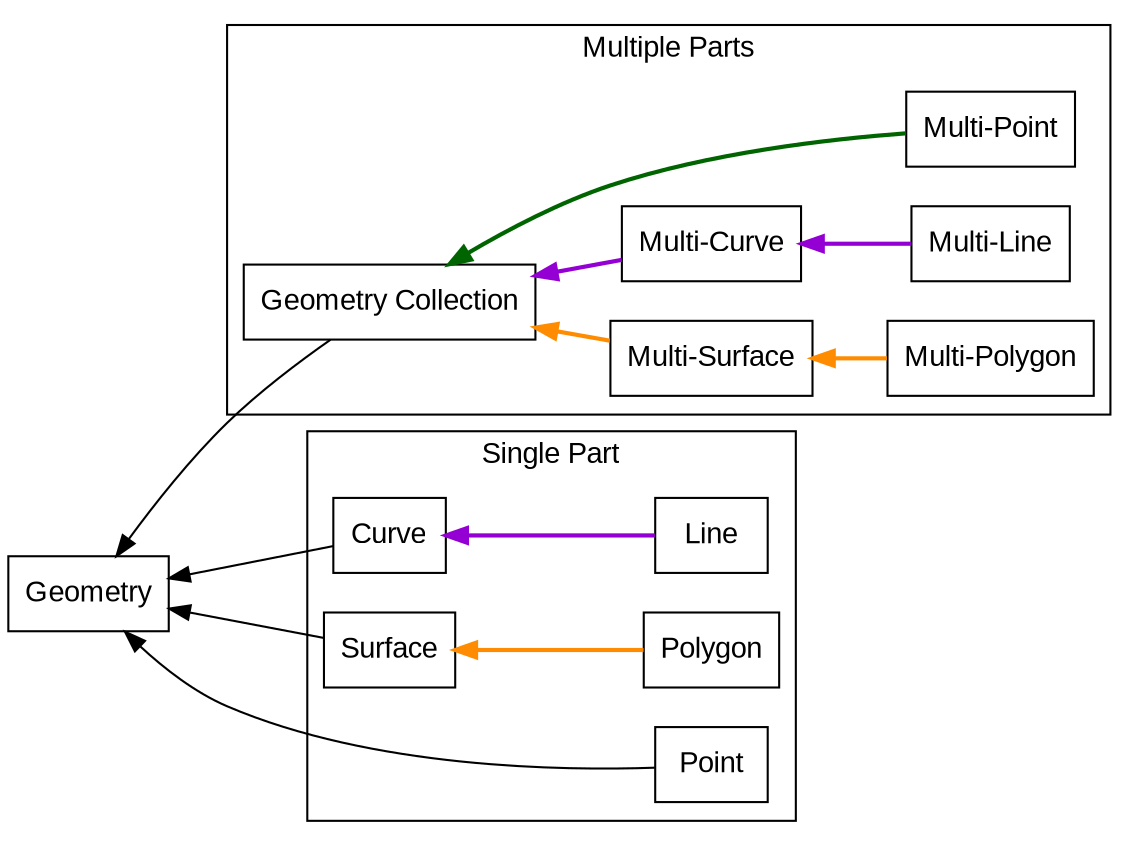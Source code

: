     digraph {

       node [shape=record, fontname="Arial"];
       rankdir = RL

      G [label="Geometry"]

        subgraph cluster_c2 {
          label = "Multiple Parts";
          fontname="Arial";
            "Multi-Point" -> "Geometry Collection" [color=darkgreen, penwidth = 2];
            "Multi-Curve" -> "Geometry Collection" [color=darkviolet, penwidth = 2];
            "Multi-Line" -> "Multi-Curve" [color=darkviolet, penwidth = 2];
            "Multi-Polygon" -> "Multi-Surface"  [color=darkorange, penwidth = 2];
            "Multi-Surface" -> "Geometry Collection" [color=darkorange, penwidth = 2];

            { rank=same; "Multi-Point", "Multi-Line", "Multi-Polygon"}
            { rank=same; "Multi-Curve", "Multi-Surface"}
        }

        subgraph cluster_c1 {
          label = "Single Part";
          fontname="Arial";
          Point;
          Line -> Curve [color=darkviolet, penwidth = 2];
          Polygon -> Surface  [color=darkorange, penwidth = 2];

          { rank=same; Polygon, Point, Line}
          { rank=same; Curve, Surface}
        }

        Point -> G;
        Curve -> G;
        Surface -> G;
        "Geometry Collection" -> G;

    }